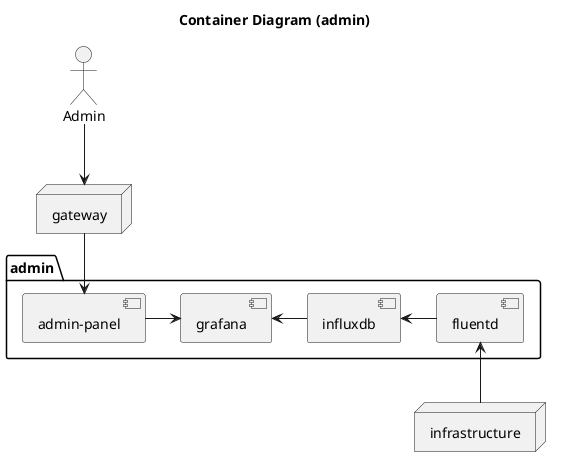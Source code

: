 @startuml

title Container Diagram (admin)

actor Admin
node gateway
node infrastructure


package "admin" {
  [admin-panel]
  [fluentd]
  [grafana]
  [influxdb]
}

Admin --> [gateway]
[gateway] --> [admin-panel]
[admin-panel] -right-> [grafana]
[fluentd] -left-> [influxdb]
[influxdb] -left-> [grafana]
infrastructure -up-> [fluentd]
@enduml
